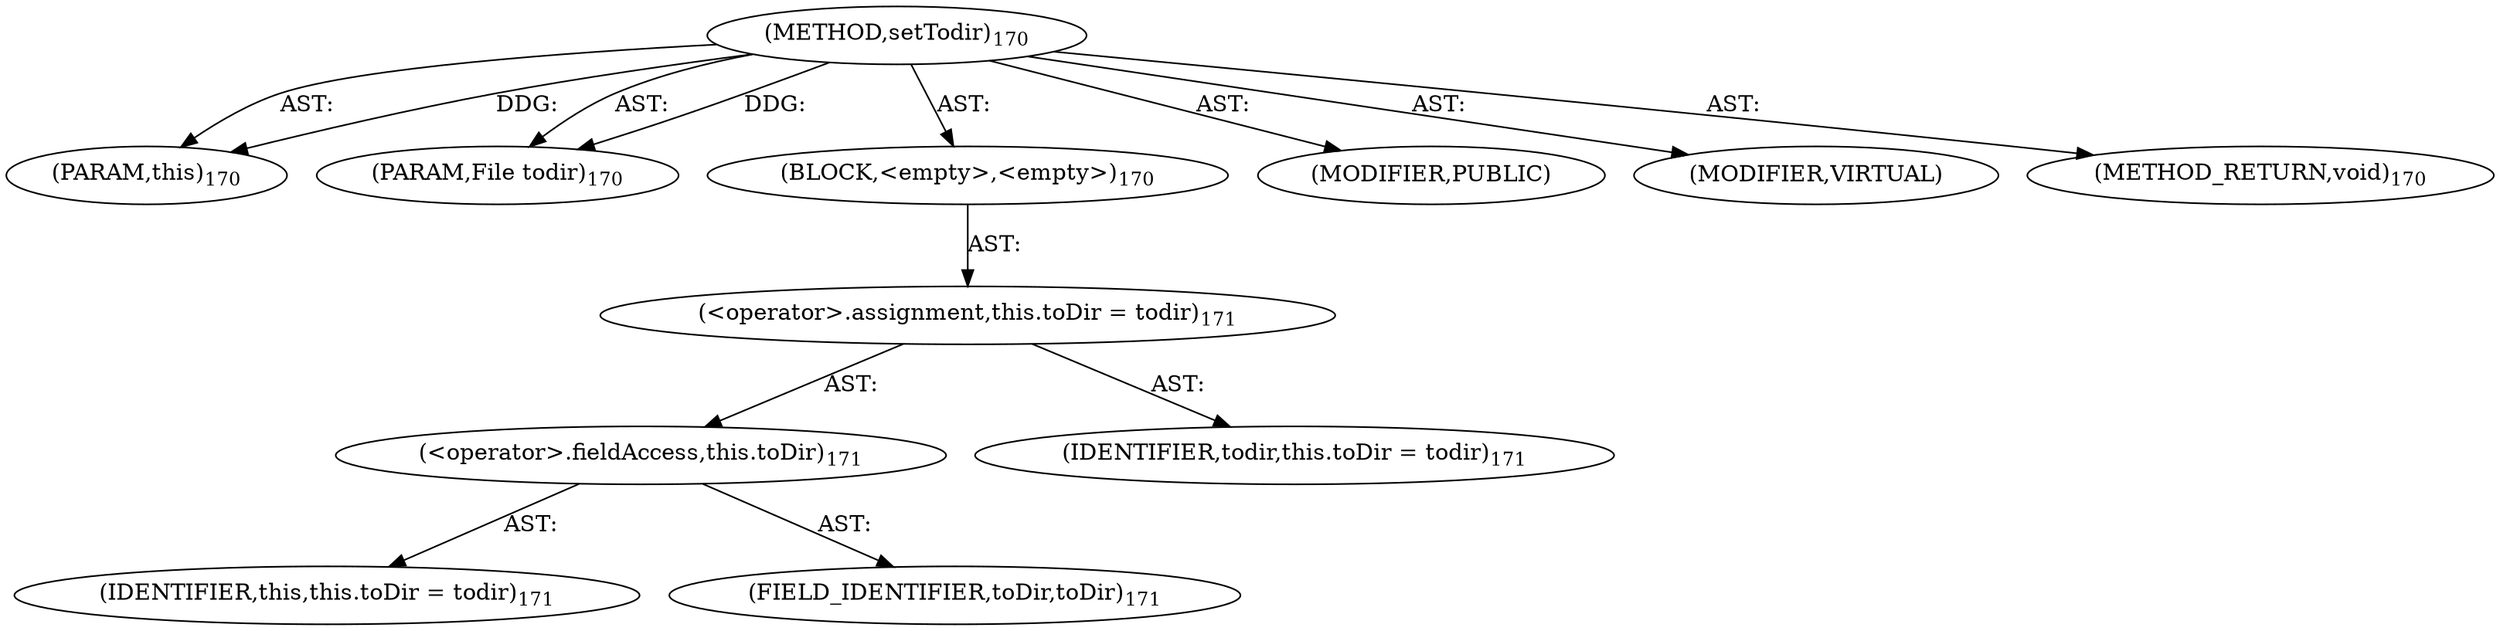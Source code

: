 digraph "setTodir" {  
"111669149704" [label = <(METHOD,setTodir)<SUB>170</SUB>> ]
"115964116996" [label = <(PARAM,this)<SUB>170</SUB>> ]
"115964117007" [label = <(PARAM,File todir)<SUB>170</SUB>> ]
"25769803789" [label = <(BLOCK,&lt;empty&gt;,&lt;empty&gt;)<SUB>170</SUB>> ]
"30064771103" [label = <(&lt;operator&gt;.assignment,this.toDir = todir)<SUB>171</SUB>> ]
"30064771104" [label = <(&lt;operator&gt;.fieldAccess,this.toDir)<SUB>171</SUB>> ]
"68719476740" [label = <(IDENTIFIER,this,this.toDir = todir)<SUB>171</SUB>> ]
"55834574858" [label = <(FIELD_IDENTIFIER,toDir,toDir)<SUB>171</SUB>> ]
"68719476764" [label = <(IDENTIFIER,todir,this.toDir = todir)<SUB>171</SUB>> ]
"133143986206" [label = <(MODIFIER,PUBLIC)> ]
"133143986207" [label = <(MODIFIER,VIRTUAL)> ]
"128849018888" [label = <(METHOD_RETURN,void)<SUB>170</SUB>> ]
  "111669149704" -> "115964116996"  [ label = "AST: "] 
  "111669149704" -> "115964117007"  [ label = "AST: "] 
  "111669149704" -> "25769803789"  [ label = "AST: "] 
  "111669149704" -> "133143986206"  [ label = "AST: "] 
  "111669149704" -> "133143986207"  [ label = "AST: "] 
  "111669149704" -> "128849018888"  [ label = "AST: "] 
  "25769803789" -> "30064771103"  [ label = "AST: "] 
  "30064771103" -> "30064771104"  [ label = "AST: "] 
  "30064771103" -> "68719476764"  [ label = "AST: "] 
  "30064771104" -> "68719476740"  [ label = "AST: "] 
  "30064771104" -> "55834574858"  [ label = "AST: "] 
  "111669149704" -> "115964116996"  [ label = "DDG: "] 
  "111669149704" -> "115964117007"  [ label = "DDG: "] 
}
